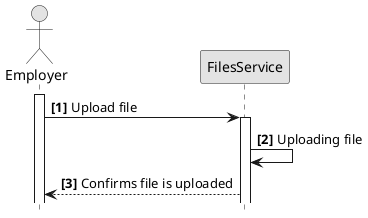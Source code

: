 @startuml
hide footbox
autonumber "<b>[0]"
skinparam monochrome true

actor Employer
participant FilesService

activate Employer
Employer -> FilesService: Upload file

activate FilesService
FilesService -> FilesService: Uploading file
FilesService --> Employer: Confirms file is uploaded
@enduml